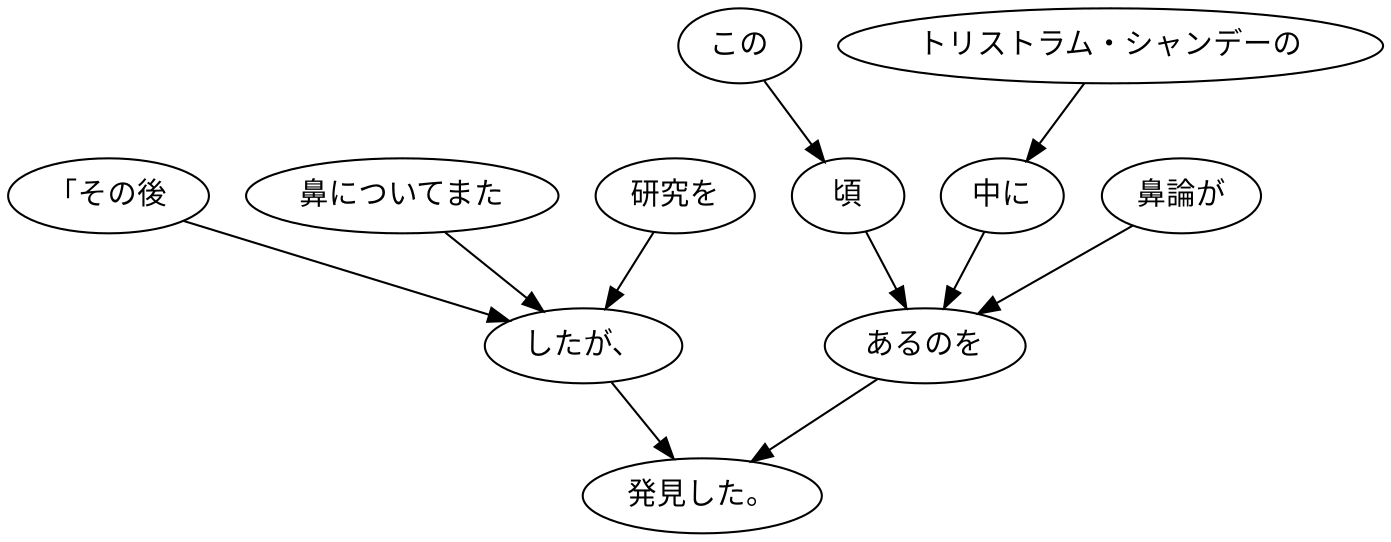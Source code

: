 digraph graph2563 {
	node0 [label="「その後"];
	node1 [label="鼻についてまた"];
	node2 [label="研究を"];
	node3 [label="したが、"];
	node4 [label="この"];
	node5 [label="頃"];
	node6 [label="トリストラム・シャンデーの"];
	node7 [label="中に"];
	node8 [label="鼻論が"];
	node9 [label="あるのを"];
	node10 [label="発見した。"];
	node0 -> node3;
	node1 -> node3;
	node2 -> node3;
	node3 -> node10;
	node4 -> node5;
	node5 -> node9;
	node6 -> node7;
	node7 -> node9;
	node8 -> node9;
	node9 -> node10;
}
